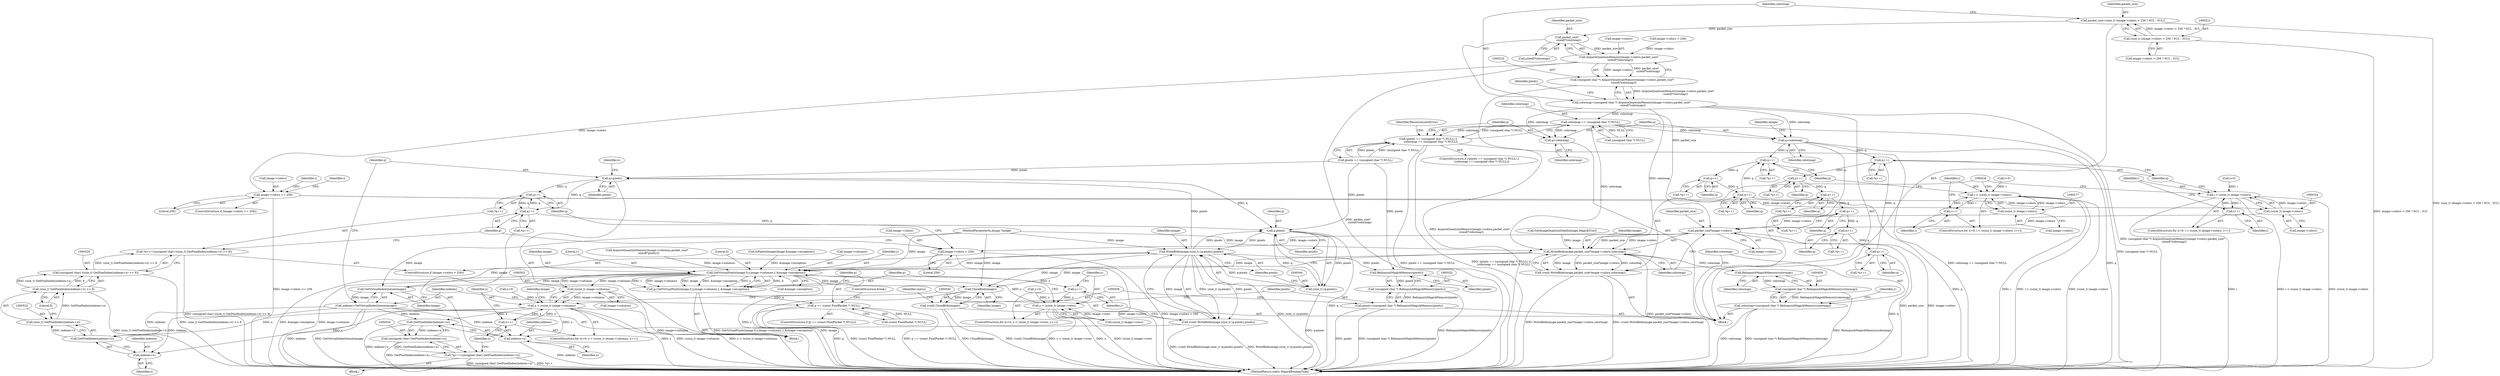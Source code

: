 digraph "0_ImageMagick_10b3823a7619ed22d42764733eb052c4159bc8c1@API" {
"1000238" [label="(Call,packet_size*\n    sizeof(*colormap))"];
"1000218" [label="(Call,packet_size=(size_t) (image->colors > 256 ? 6UL : 3UL))"];
"1000220" [label="(Call,(size_t) (image->colors > 256 ? 6UL : 3UL))"];
"1000234" [label="(Call,AcquireQuantumMemory(image->colors,packet_size*\n    sizeof(*colormap)))"];
"1000232" [label="(Call,(unsigned char *) AcquireQuantumMemory(image->colors,packet_size*\n    sizeof(*colormap)))"];
"1000230" [label="(Call,colormap=(unsigned char *) AcquireQuantumMemory(image->colors,packet_size*\n    sizeof(*colormap)))"];
"1000250" [label="(Call,colormap == (unsigned char *) NULL)"];
"1000244" [label="(Call,(pixels == (unsigned char *) NULL) ||\n      (colormap == (unsigned char *) NULL))"];
"1000258" [label="(Call,q=colormap)"];
"1000261" [label="(Call,q=colormap)"];
"1000286" [label="(Call,q++)"];
"1000300" [label="(Call,q++)"];
"1000314" [label="(Call,q++)"];
"1000343" [label="(Call,q++)"];
"1000359" [label="(Call,q++)"];
"1000375" [label="(Call,q++)"];
"1000391" [label="(Call,q++)"];
"1000407" [label="(Call,q++)"];
"1000423" [label="(Call,q++)"];
"1000439" [label="(Call,WriteBlob(image,packet_size*image->colors,colormap))"];
"1000437" [label="(Call,(void) WriteBlob(image,packet_size*image->colors,colormap))"];
"1000451" [label="(Call,RelinquishMagickMemory(colormap))"];
"1000449" [label="(Call,(unsigned char *) RelinquishMagickMemory(colormap))"];
"1000447" [label="(Call,colormap=(unsigned char *) RelinquishMagickMemory(colormap))"];
"1000469" [label="(Call,GetVirtualPixels(image,0,y,image->columns,1,&image->exception))"];
"1000464" [label="(Call,y++)"];
"1000457" [label="(Call,y < (ssize_t) image->rows)"];
"1000467" [label="(Call,p=GetVirtualPixels(image,0,y,image->columns,1,&image->exception))"];
"1000482" [label="(Call,p == (const PixelPacket *) NULL)"];
"1000490" [label="(Call,GetVirtualIndexQueue(image))"];
"1000488" [label="(Call,indexes=GetVirtualIndexQueue(image))"];
"1000524" [label="(Call,GetPixelIndex(indexes+x))"];
"1000522" [label="(Call,(size_t) GetPixelIndex(indexes+x))"];
"1000521" [label="(Call,(size_t) GetPixelIndex(indexes+x) >> 8)"];
"1000519" [label="(Call,(unsigned char) ((size_t) GetPixelIndex(indexes+x) >> 8))"];
"1000515" [label="(Call,*q++=(unsigned char) ((size_t) GetPixelIndex(indexes+x) >> 8))"];
"1000525" [label="(Call,indexes+x)"];
"1000535" [label="(Call,GetPixelIndex(indexes+x))"];
"1000533" [label="(Call,(unsigned char) GetPixelIndex(indexes+x))"];
"1000529" [label="(Call,*q++=(unsigned char) GetPixelIndex(indexes+x))"];
"1000536" [label="(Call,indexes+x)"];
"1000541" [label="(Call,WriteBlob(image,(size_t) (q-pixels),pixels))"];
"1000492" [label="(Call,q=pixels)"];
"1000517" [label="(Call,q++)"];
"1000531" [label="(Call,q++)"];
"1000545" [label="(Call,q-pixels)"];
"1000543" [label="(Call,(size_t) (q-pixels))"];
"1000539" [label="(Call,(void) WriteBlob(image,(size_t) (q-pixels),pixels))"];
"1000553" [label="(Call,RelinquishMagickMemory(pixels))"];
"1000551" [label="(Call,(unsigned char *) RelinquishMagickMemory(pixels))"];
"1000549" [label="(Call,pixels=(unsigned char *) RelinquishMagickMemory(pixels))"];
"1000557" [label="(Call,CloseBlob(image))"];
"1000555" [label="(Call,(void) CloseBlob(image))"];
"1000501" [label="(Call,(ssize_t) image->columns)"];
"1000499" [label="(Call,x < (ssize_t) image->columns)"];
"1000506" [label="(Call,x++)"];
"1000265" [label="(Call,image->colors <= 256)"];
"1000276" [label="(Call,(ssize_t) image->colors)"];
"1000274" [label="(Call,i < (ssize_t) image->colors)"];
"1000281" [label="(Call,i++)"];
"1000441" [label="(Call,packet_size*image->colors)"];
"1000510" [label="(Call,image->colors > 256)"];
"1000333" [label="(Call,(ssize_t) image->colors)"];
"1000331" [label="(Call,i < (ssize_t) image->colors)"];
"1000338" [label="(Call,i++)"];
"1000533" [label="(Call,(unsigned char) GetPixelIndex(indexes+x))"];
"1000265" [label="(Call,image->colors <= 256)"];
"1000339" [label="(Identifier,i)"];
"1000106" [label="(MethodParameterIn,Image *image)"];
"1000546" [label="(Identifier,q)"];
"1000541" [label="(Call,WriteBlob(image,(size_t) (q-pixels),pixels))"];
"1000246" [label="(Identifier,pixels)"];
"1000539" [label="(Call,(void) WriteBlob(image,(size_t) (q-pixels),pixels))"];
"1000269" [label="(Literal,256)"];
"1000499" [label="(Call,x < (ssize_t) image->columns)"];
"1000560" [label="(Identifier,status)"];
"1000506" [label="(Call,x++)"];
"1000495" [label="(ControlStructure,for (x=0; x < (ssize_t) image->columns; x++))"];
"1000448" [label="(Identifier,colormap)"];
"1000488" [label="(Call,indexes=GetVirtualIndexQueue(image))"];
"1000406" [label="(Call,*q++)"];
"1000515" [label="(Call,*q++=(unsigned char) ((size_t) GetPixelIndex(indexes+x) >> 8))"];
"1000484" [label="(Call,(const PixelPacket *) NULL)"];
"1000549" [label="(Call,pixels=(unsigned char *) RelinquishMagickMemory(pixels))"];
"1000286" [label="(Call,q++)"];
"1000287" [label="(Identifier,q)"];
"1000259" [label="(Identifier,q)"];
"1000282" [label="(Identifier,i)"];
"1000489" [label="(Identifier,indexes)"];
"1000239" [label="(Identifier,packet_size)"];
"1000252" [label="(Call,(unsigned char *) NULL)"];
"1000107" [label="(Block,)"];
"1000530" [label="(Call,*q++)"];
"1000503" [label="(Call,image->columns)"];
"1000263" [label="(Identifier,colormap)"];
"1000443" [label="(Call,image->colors)"];
"1000511" [label="(Call,image->colors)"];
"1000258" [label="(Call,q=colormap)"];
"1000343" [label="(Call,q++)"];
"1000359" [label="(Call,q++)"];
"1000267" [label="(Identifier,image)"];
"1000220" [label="(Call,(size_t) (image->colors > 256 ? 6UL : 3UL))"];
"1000391" [label="(Call,q++)"];
"1000467" [label="(Call,p=GetVirtualPixels(image,0,y,image->columns,1,&image->exception))"];
"1000274" [label="(Call,i < (ssize_t) image->colors)"];
"1000271" [label="(Call,i=0)"];
"1000243" [label="(ControlStructure,if ((pixels == (unsigned char *) NULL) ||\n      (colormap == (unsigned char *) NULL)))"];
"1000360" [label="(Identifier,q)"];
"1000442" [label="(Identifier,packet_size)"];
"1000313" [label="(Call,*q++)"];
"1000392" [label="(Identifier,q)"];
"1000561" [label="(MethodReturn,static MagickBooleanType)"];
"1000424" [label="(Identifier,q)"];
"1000465" [label="(Identifier,y)"];
"1000264" [label="(ControlStructure,if (image->colors <= 256))"];
"1000464" [label="(Call,y++)"];
"1000408" [label="(Identifier,q)"];
"1000512" [label="(Identifier,image)"];
"1000516" [label="(Call,*q++)"];
"1000526" [label="(Identifier,indexes)"];
"1000440" [label="(Identifier,image)"];
"1000483" [label="(Identifier,p)"];
"1000508" [label="(Block,)"];
"1000477" [label="(Call,&image->exception)"];
"1000281" [label="(Call,i++)"];
"1000522" [label="(Call,(size_t) GetPixelIndex(indexes+x))"];
"1000491" [label="(Identifier,image)"];
"1000472" [label="(Identifier,y)"];
"1000240" [label="(Call,sizeof(*colormap))"];
"1000494" [label="(Identifier,pixels)"];
"1000285" [label="(Call,*q++)"];
"1000452" [label="(Identifier,colormap)"];
"1000235" [label="(Call,image->colors)"];
"1000278" [label="(Call,image->colors)"];
"1000518" [label="(Identifier,q)"];
"1000493" [label="(Identifier,q)"];
"1000536" [label="(Call,indexes+x)"];
"1000231" [label="(Identifier,colormap)"];
"1000519" [label="(Call,(unsigned char) ((size_t) GetPixelIndex(indexes+x) >> 8))"];
"1000557" [label="(Call,CloseBlob(image))"];
"1000446" [label="(Identifier,colormap)"];
"1000547" [label="(Identifier,pixels)"];
"1000223" [label="(Call,image->colors > 256)"];
"1000375" [label="(Call,q++)"];
"1000230" [label="(Call,colormap=(unsigned char *) AcquireQuantumMemory(image->colors,packet_size*\n    sizeof(*colormap)))"];
"1000390" [label="(Call,*q++)"];
"1000469" [label="(Call,GetVirtualPixels(image,0,y,image->columns,1,&image->exception))"];
"1000455" [label="(Identifier,y)"];
"1000545" [label="(Call,q-pixels)"];
"1000272" [label="(Identifier,i)"];
"1000276" [label="(Call,(ssize_t) image->colors)"];
"1000451" [label="(Call,RelinquishMagickMemory(colormap))"];
"1000470" [label="(Identifier,image)"];
"1000344" [label="(Identifier,q)"];
"1000487" [label="(ControlStructure,break;)"];
"1000457" [label="(Call,y < (ssize_t) image->rows)"];
"1000275" [label="(Identifier,i)"];
"1000555" [label="(Call,(void) CloseBlob(image))"];
"1000501" [label="(Call,(ssize_t) image->columns)"];
"1000315" [label="(Identifier,q)"];
"1000218" [label="(Call,packet_size=(size_t) (image->colors > 256 ? 6UL : 3UL))"];
"1000466" [label="(Block,)"];
"1000338" [label="(Call,i++)"];
"1000548" [label="(Identifier,pixels)"];
"1000500" [label="(Identifier,x)"];
"1000553" [label="(Call,RelinquishMagickMemory(pixels))"];
"1000458" [label="(Identifier,y)"];
"1000441" [label="(Call,packet_size*image->colors)"];
"1000332" [label="(Identifier,i)"];
"1000449" [label="(Call,(unsigned char *) RelinquishMagickMemory(colormap))"];
"1000532" [label="(Identifier,q)"];
"1000537" [label="(Identifier,indexes)"];
"1000507" [label="(Identifier,x)"];
"1000219" [label="(Identifier,packet_size)"];
"1000327" [label="(ControlStructure,for (i=0; i < (ssize_t) image->colors; i++))"];
"1000529" [label="(Call,*q++=(unsigned char) GetPixelIndex(indexes+x))"];
"1000222" [label="(Call,image->colors > 256 ? 6UL : 3UL)"];
"1000514" [label="(Literal,256)"];
"1000195" [label="(Call,GetImageQuantumDepth(image,MagickTrue))"];
"1000329" [label="(Identifier,i)"];
"1000476" [label="(Literal,1)"];
"1000482" [label="(Call,p == (const PixelPacket *) NULL)"];
"1000250" [label="(Call,colormap == (unsigned char *) NULL)"];
"1000517" [label="(Call,q++)"];
"1000245" [label="(Call,pixels == (unsigned char *) NULL)"];
"1000538" [label="(Identifier,x)"];
"1000328" [label="(Call,i=0)"];
"1000299" [label="(Call,*q++)"];
"1000331" [label="(Call,i < (ssize_t) image->colors)"];
"1000376" [label="(Identifier,q)"];
"1000232" [label="(Call,(unsigned char *) AcquireQuantumMemory(image->colors,packet_size*\n    sizeof(*colormap)))"];
"1000535" [label="(Call,GetPixelIndex(indexes+x))"];
"1000439" [label="(Call,WriteBlob(image,packet_size*image->colors,colormap))"];
"1000270" [label="(ControlStructure,for (i=0; i < (ssize_t) image->colors; i++))"];
"1000481" [label="(ControlStructure,if (p == (const PixelPacket *) NULL))"];
"1000492" [label="(Call,q=pixels)"];
"1000209" [label="(Call,AcquireQuantumMemory(image->columns,packet_size*\n    sizeof(*pixels)))"];
"1000525" [label="(Call,indexes+x)"];
"1000558" [label="(Identifier,image)"];
"1000551" [label="(Call,(unsigned char *) RelinquishMagickMemory(pixels))"];
"1000543" [label="(Call,(size_t) (q-pixels))"];
"1000554" [label="(Identifier,pixels)"];
"1000468" [label="(Identifier,p)"];
"1000422" [label="(Call,*q++)"];
"1000527" [label="(Identifier,x)"];
"1000333" [label="(Call,(ssize_t) image->colors)"];
"1000262" [label="(Identifier,q)"];
"1000256" [label="(Identifier,ResourceLimitError)"];
"1000234" [label="(Call,AcquireQuantumMemory(image->colors,packet_size*\n    sizeof(*colormap)))"];
"1000471" [label="(Literal,0)"];
"1000437" [label="(Call,(void) WriteBlob(image,packet_size*image->colors,colormap))"];
"1000407" [label="(Call,q++)"];
"1000531" [label="(Call,q++)"];
"1000447" [label="(Call,colormap=(unsigned char *) RelinquishMagickMemory(colormap))"];
"1000238" [label="(Call,packet_size*\n    sizeof(*colormap))"];
"1000181" [label="(Call,IsPaletteImage(image,&image->exception))"];
"1000261" [label="(Call,q=colormap)"];
"1000314" [label="(Call,q++)"];
"1000454" [label="(Call,y=0)"];
"1000509" [label="(ControlStructure,if (image->colors > 256))"];
"1000251" [label="(Identifier,colormap)"];
"1000542" [label="(Identifier,image)"];
"1000459" [label="(Call,(ssize_t) image->rows)"];
"1000496" [label="(Call,x=0)"];
"1000521" [label="(Call,(size_t) GetPixelIndex(indexes+x) >> 8)"];
"1000453" [label="(ControlStructure,for (y=0; y < (ssize_t) image->rows; y++))"];
"1000550" [label="(Identifier,pixels)"];
"1000301" [label="(Identifier,q)"];
"1000497" [label="(Identifier,x)"];
"1000244" [label="(Call,(pixels == (unsigned char *) NULL) ||\n      (colormap == (unsigned char *) NULL))"];
"1000524" [label="(Call,GetPixelIndex(indexes+x))"];
"1000490" [label="(Call,GetVirtualIndexQueue(image))"];
"1000335" [label="(Call,image->colors)"];
"1000358" [label="(Call,*q++)"];
"1000260" [label="(Identifier,colormap)"];
"1000300" [label="(Call,q++)"];
"1000423" [label="(Call,q++)"];
"1000473" [label="(Call,image->columns)"];
"1000510" [label="(Call,image->colors > 256)"];
"1000528" [label="(Literal,8)"];
"1000342" [label="(Call,*q++)"];
"1000374" [label="(Call,*q++)"];
"1000266" [label="(Call,image->colors)"];
"1000238" -> "1000234"  [label="AST: "];
"1000238" -> "1000240"  [label="CFG: "];
"1000239" -> "1000238"  [label="AST: "];
"1000240" -> "1000238"  [label="AST: "];
"1000234" -> "1000238"  [label="CFG: "];
"1000238" -> "1000234"  [label="DDG: packet_size"];
"1000218" -> "1000238"  [label="DDG: packet_size"];
"1000238" -> "1000441"  [label="DDG: packet_size"];
"1000218" -> "1000107"  [label="AST: "];
"1000218" -> "1000220"  [label="CFG: "];
"1000219" -> "1000218"  [label="AST: "];
"1000220" -> "1000218"  [label="AST: "];
"1000231" -> "1000218"  [label="CFG: "];
"1000218" -> "1000561"  [label="DDG: (size_t) (image->colors > 256 ? 6UL : 3UL)"];
"1000220" -> "1000218"  [label="DDG: image->colors > 256 ? 6UL : 3UL"];
"1000220" -> "1000222"  [label="CFG: "];
"1000221" -> "1000220"  [label="AST: "];
"1000222" -> "1000220"  [label="AST: "];
"1000220" -> "1000561"  [label="DDG: image->colors > 256 ? 6UL : 3UL"];
"1000234" -> "1000232"  [label="AST: "];
"1000235" -> "1000234"  [label="AST: "];
"1000232" -> "1000234"  [label="CFG: "];
"1000234" -> "1000561"  [label="DDG: packet_size*\n    sizeof(*colormap)"];
"1000234" -> "1000232"  [label="DDG: image->colors"];
"1000234" -> "1000232"  [label="DDG: packet_size*\n    sizeof(*colormap)"];
"1000223" -> "1000234"  [label="DDG: image->colors"];
"1000234" -> "1000265"  [label="DDG: image->colors"];
"1000232" -> "1000230"  [label="AST: "];
"1000233" -> "1000232"  [label="AST: "];
"1000230" -> "1000232"  [label="CFG: "];
"1000232" -> "1000561"  [label="DDG: AcquireQuantumMemory(image->colors,packet_size*\n    sizeof(*colormap))"];
"1000232" -> "1000230"  [label="DDG: AcquireQuantumMemory(image->colors,packet_size*\n    sizeof(*colormap))"];
"1000230" -> "1000107"  [label="AST: "];
"1000231" -> "1000230"  [label="AST: "];
"1000246" -> "1000230"  [label="CFG: "];
"1000230" -> "1000561"  [label="DDG: (unsigned char *) AcquireQuantumMemory(image->colors,packet_size*\n    sizeof(*colormap))"];
"1000230" -> "1000250"  [label="DDG: colormap"];
"1000230" -> "1000258"  [label="DDG: colormap"];
"1000230" -> "1000261"  [label="DDG: colormap"];
"1000230" -> "1000439"  [label="DDG: colormap"];
"1000250" -> "1000244"  [label="AST: "];
"1000250" -> "1000252"  [label="CFG: "];
"1000251" -> "1000250"  [label="AST: "];
"1000252" -> "1000250"  [label="AST: "];
"1000244" -> "1000250"  [label="CFG: "];
"1000250" -> "1000561"  [label="DDG: (unsigned char *) NULL"];
"1000250" -> "1000244"  [label="DDG: colormap"];
"1000250" -> "1000244"  [label="DDG: (unsigned char *) NULL"];
"1000252" -> "1000250"  [label="DDG: NULL"];
"1000250" -> "1000258"  [label="DDG: colormap"];
"1000250" -> "1000261"  [label="DDG: colormap"];
"1000250" -> "1000439"  [label="DDG: colormap"];
"1000244" -> "1000243"  [label="AST: "];
"1000244" -> "1000245"  [label="CFG: "];
"1000245" -> "1000244"  [label="AST: "];
"1000256" -> "1000244"  [label="CFG: "];
"1000259" -> "1000244"  [label="CFG: "];
"1000244" -> "1000561"  [label="DDG: (pixels == (unsigned char *) NULL) ||\n      (colormap == (unsigned char *) NULL)"];
"1000244" -> "1000561"  [label="DDG: colormap == (unsigned char *) NULL"];
"1000244" -> "1000561"  [label="DDG: pixels == (unsigned char *) NULL"];
"1000245" -> "1000244"  [label="DDG: pixels"];
"1000245" -> "1000244"  [label="DDG: (unsigned char *) NULL"];
"1000258" -> "1000107"  [label="AST: "];
"1000258" -> "1000260"  [label="CFG: "];
"1000259" -> "1000258"  [label="AST: "];
"1000260" -> "1000258"  [label="AST: "];
"1000262" -> "1000258"  [label="CFG: "];
"1000261" -> "1000107"  [label="AST: "];
"1000261" -> "1000263"  [label="CFG: "];
"1000262" -> "1000261"  [label="AST: "];
"1000263" -> "1000261"  [label="AST: "];
"1000267" -> "1000261"  [label="CFG: "];
"1000261" -> "1000561"  [label="DDG: q"];
"1000261" -> "1000286"  [label="DDG: q"];
"1000261" -> "1000343"  [label="DDG: q"];
"1000286" -> "1000285"  [label="AST: "];
"1000286" -> "1000287"  [label="CFG: "];
"1000287" -> "1000286"  [label="AST: "];
"1000285" -> "1000286"  [label="CFG: "];
"1000314" -> "1000286"  [label="DDG: q"];
"1000286" -> "1000300"  [label="DDG: q"];
"1000300" -> "1000299"  [label="AST: "];
"1000300" -> "1000301"  [label="CFG: "];
"1000301" -> "1000300"  [label="AST: "];
"1000299" -> "1000300"  [label="CFG: "];
"1000300" -> "1000314"  [label="DDG: q"];
"1000314" -> "1000313"  [label="AST: "];
"1000314" -> "1000315"  [label="CFG: "];
"1000315" -> "1000314"  [label="AST: "];
"1000313" -> "1000314"  [label="CFG: "];
"1000314" -> "1000561"  [label="DDG: q"];
"1000343" -> "1000342"  [label="AST: "];
"1000343" -> "1000344"  [label="CFG: "];
"1000344" -> "1000343"  [label="AST: "];
"1000342" -> "1000343"  [label="CFG: "];
"1000423" -> "1000343"  [label="DDG: q"];
"1000343" -> "1000359"  [label="DDG: q"];
"1000359" -> "1000358"  [label="AST: "];
"1000359" -> "1000360"  [label="CFG: "];
"1000360" -> "1000359"  [label="AST: "];
"1000358" -> "1000359"  [label="CFG: "];
"1000359" -> "1000375"  [label="DDG: q"];
"1000375" -> "1000374"  [label="AST: "];
"1000375" -> "1000376"  [label="CFG: "];
"1000376" -> "1000375"  [label="AST: "];
"1000374" -> "1000375"  [label="CFG: "];
"1000375" -> "1000391"  [label="DDG: q"];
"1000391" -> "1000390"  [label="AST: "];
"1000391" -> "1000392"  [label="CFG: "];
"1000392" -> "1000391"  [label="AST: "];
"1000390" -> "1000391"  [label="CFG: "];
"1000391" -> "1000407"  [label="DDG: q"];
"1000407" -> "1000406"  [label="AST: "];
"1000407" -> "1000408"  [label="CFG: "];
"1000408" -> "1000407"  [label="AST: "];
"1000406" -> "1000407"  [label="CFG: "];
"1000407" -> "1000423"  [label="DDG: q"];
"1000423" -> "1000422"  [label="AST: "];
"1000423" -> "1000424"  [label="CFG: "];
"1000424" -> "1000423"  [label="AST: "];
"1000422" -> "1000423"  [label="CFG: "];
"1000423" -> "1000561"  [label="DDG: q"];
"1000439" -> "1000437"  [label="AST: "];
"1000439" -> "1000446"  [label="CFG: "];
"1000440" -> "1000439"  [label="AST: "];
"1000441" -> "1000439"  [label="AST: "];
"1000446" -> "1000439"  [label="AST: "];
"1000437" -> "1000439"  [label="CFG: "];
"1000439" -> "1000561"  [label="DDG: packet_size*image->colors"];
"1000439" -> "1000437"  [label="DDG: image"];
"1000439" -> "1000437"  [label="DDG: packet_size*image->colors"];
"1000439" -> "1000437"  [label="DDG: colormap"];
"1000195" -> "1000439"  [label="DDG: image"];
"1000106" -> "1000439"  [label="DDG: image"];
"1000441" -> "1000439"  [label="DDG: packet_size"];
"1000441" -> "1000439"  [label="DDG: image->colors"];
"1000439" -> "1000451"  [label="DDG: colormap"];
"1000439" -> "1000469"  [label="DDG: image"];
"1000439" -> "1000557"  [label="DDG: image"];
"1000437" -> "1000107"  [label="AST: "];
"1000438" -> "1000437"  [label="AST: "];
"1000448" -> "1000437"  [label="CFG: "];
"1000437" -> "1000561"  [label="DDG: (void) WriteBlob(image,packet_size*image->colors,colormap)"];
"1000437" -> "1000561"  [label="DDG: WriteBlob(image,packet_size*image->colors,colormap)"];
"1000451" -> "1000449"  [label="AST: "];
"1000451" -> "1000452"  [label="CFG: "];
"1000452" -> "1000451"  [label="AST: "];
"1000449" -> "1000451"  [label="CFG: "];
"1000451" -> "1000449"  [label="DDG: colormap"];
"1000449" -> "1000447"  [label="AST: "];
"1000450" -> "1000449"  [label="AST: "];
"1000447" -> "1000449"  [label="CFG: "];
"1000449" -> "1000561"  [label="DDG: RelinquishMagickMemory(colormap)"];
"1000449" -> "1000447"  [label="DDG: RelinquishMagickMemory(colormap)"];
"1000447" -> "1000107"  [label="AST: "];
"1000448" -> "1000447"  [label="AST: "];
"1000455" -> "1000447"  [label="CFG: "];
"1000447" -> "1000561"  [label="DDG: (unsigned char *) RelinquishMagickMemory(colormap)"];
"1000447" -> "1000561"  [label="DDG: colormap"];
"1000469" -> "1000467"  [label="AST: "];
"1000469" -> "1000477"  [label="CFG: "];
"1000470" -> "1000469"  [label="AST: "];
"1000471" -> "1000469"  [label="AST: "];
"1000472" -> "1000469"  [label="AST: "];
"1000473" -> "1000469"  [label="AST: "];
"1000476" -> "1000469"  [label="AST: "];
"1000477" -> "1000469"  [label="AST: "];
"1000467" -> "1000469"  [label="CFG: "];
"1000469" -> "1000561"  [label="DDG: y"];
"1000469" -> "1000561"  [label="DDG: &image->exception"];
"1000469" -> "1000561"  [label="DDG: image->columns"];
"1000469" -> "1000464"  [label="DDG: y"];
"1000469" -> "1000467"  [label="DDG: 0"];
"1000469" -> "1000467"  [label="DDG: 1"];
"1000469" -> "1000467"  [label="DDG: image->columns"];
"1000469" -> "1000467"  [label="DDG: image"];
"1000469" -> "1000467"  [label="DDG: &image->exception"];
"1000469" -> "1000467"  [label="DDG: y"];
"1000541" -> "1000469"  [label="DDG: image"];
"1000106" -> "1000469"  [label="DDG: image"];
"1000457" -> "1000469"  [label="DDG: y"];
"1000209" -> "1000469"  [label="DDG: image->columns"];
"1000501" -> "1000469"  [label="DDG: image->columns"];
"1000181" -> "1000469"  [label="DDG: &image->exception"];
"1000469" -> "1000490"  [label="DDG: image"];
"1000469" -> "1000501"  [label="DDG: image->columns"];
"1000469" -> "1000557"  [label="DDG: image"];
"1000464" -> "1000453"  [label="AST: "];
"1000464" -> "1000465"  [label="CFG: "];
"1000465" -> "1000464"  [label="AST: "];
"1000458" -> "1000464"  [label="CFG: "];
"1000464" -> "1000457"  [label="DDG: y"];
"1000457" -> "1000453"  [label="AST: "];
"1000457" -> "1000459"  [label="CFG: "];
"1000458" -> "1000457"  [label="AST: "];
"1000459" -> "1000457"  [label="AST: "];
"1000468" -> "1000457"  [label="CFG: "];
"1000550" -> "1000457"  [label="CFG: "];
"1000457" -> "1000561"  [label="DDG: (ssize_t) image->rows"];
"1000457" -> "1000561"  [label="DDG: y < (ssize_t) image->rows"];
"1000457" -> "1000561"  [label="DDG: y"];
"1000454" -> "1000457"  [label="DDG: y"];
"1000459" -> "1000457"  [label="DDG: image->rows"];
"1000467" -> "1000466"  [label="AST: "];
"1000468" -> "1000467"  [label="AST: "];
"1000483" -> "1000467"  [label="CFG: "];
"1000467" -> "1000561"  [label="DDG: GetVirtualPixels(image,0,y,image->columns,1,&image->exception)"];
"1000467" -> "1000482"  [label="DDG: p"];
"1000482" -> "1000481"  [label="AST: "];
"1000482" -> "1000484"  [label="CFG: "];
"1000483" -> "1000482"  [label="AST: "];
"1000484" -> "1000482"  [label="AST: "];
"1000487" -> "1000482"  [label="CFG: "];
"1000489" -> "1000482"  [label="CFG: "];
"1000482" -> "1000561"  [label="DDG: p"];
"1000482" -> "1000561"  [label="DDG: (const PixelPacket *) NULL"];
"1000482" -> "1000561"  [label="DDG: p == (const PixelPacket *) NULL"];
"1000484" -> "1000482"  [label="DDG: NULL"];
"1000490" -> "1000488"  [label="AST: "];
"1000490" -> "1000491"  [label="CFG: "];
"1000491" -> "1000490"  [label="AST: "];
"1000488" -> "1000490"  [label="CFG: "];
"1000490" -> "1000488"  [label="DDG: image"];
"1000106" -> "1000490"  [label="DDG: image"];
"1000490" -> "1000541"  [label="DDG: image"];
"1000488" -> "1000466"  [label="AST: "];
"1000489" -> "1000488"  [label="AST: "];
"1000493" -> "1000488"  [label="CFG: "];
"1000488" -> "1000561"  [label="DDG: indexes"];
"1000488" -> "1000561"  [label="DDG: GetVirtualIndexQueue(image)"];
"1000488" -> "1000524"  [label="DDG: indexes"];
"1000488" -> "1000525"  [label="DDG: indexes"];
"1000488" -> "1000535"  [label="DDG: indexes"];
"1000488" -> "1000536"  [label="DDG: indexes"];
"1000524" -> "1000522"  [label="AST: "];
"1000524" -> "1000525"  [label="CFG: "];
"1000525" -> "1000524"  [label="AST: "];
"1000522" -> "1000524"  [label="CFG: "];
"1000524" -> "1000522"  [label="DDG: indexes+x"];
"1000499" -> "1000524"  [label="DDG: x"];
"1000522" -> "1000521"  [label="AST: "];
"1000523" -> "1000522"  [label="AST: "];
"1000528" -> "1000522"  [label="CFG: "];
"1000522" -> "1000521"  [label="DDG: GetPixelIndex(indexes+x)"];
"1000521" -> "1000519"  [label="AST: "];
"1000521" -> "1000528"  [label="CFG: "];
"1000528" -> "1000521"  [label="AST: "];
"1000519" -> "1000521"  [label="CFG: "];
"1000521" -> "1000561"  [label="DDG: (size_t) GetPixelIndex(indexes+x)"];
"1000521" -> "1000519"  [label="DDG: (size_t) GetPixelIndex(indexes+x)"];
"1000521" -> "1000519"  [label="DDG: 8"];
"1000519" -> "1000515"  [label="AST: "];
"1000520" -> "1000519"  [label="AST: "];
"1000515" -> "1000519"  [label="CFG: "];
"1000519" -> "1000561"  [label="DDG: (size_t) GetPixelIndex(indexes+x) >> 8"];
"1000519" -> "1000515"  [label="DDG: (size_t) GetPixelIndex(indexes+x) >> 8"];
"1000515" -> "1000509"  [label="AST: "];
"1000516" -> "1000515"  [label="AST: "];
"1000532" -> "1000515"  [label="CFG: "];
"1000515" -> "1000561"  [label="DDG: (unsigned char) ((size_t) GetPixelIndex(indexes+x) >> 8)"];
"1000525" -> "1000527"  [label="CFG: "];
"1000526" -> "1000525"  [label="AST: "];
"1000527" -> "1000525"  [label="AST: "];
"1000499" -> "1000525"  [label="DDG: x"];
"1000535" -> "1000533"  [label="AST: "];
"1000535" -> "1000536"  [label="CFG: "];
"1000536" -> "1000535"  [label="AST: "];
"1000533" -> "1000535"  [label="CFG: "];
"1000535" -> "1000561"  [label="DDG: indexes+x"];
"1000535" -> "1000533"  [label="DDG: indexes+x"];
"1000499" -> "1000535"  [label="DDG: x"];
"1000533" -> "1000529"  [label="AST: "];
"1000534" -> "1000533"  [label="AST: "];
"1000529" -> "1000533"  [label="CFG: "];
"1000533" -> "1000561"  [label="DDG: GetPixelIndex(indexes+x)"];
"1000533" -> "1000529"  [label="DDG: GetPixelIndex(indexes+x)"];
"1000529" -> "1000508"  [label="AST: "];
"1000530" -> "1000529"  [label="AST: "];
"1000507" -> "1000529"  [label="CFG: "];
"1000529" -> "1000561"  [label="DDG: (unsigned char) GetPixelIndex(indexes+x)"];
"1000529" -> "1000561"  [label="DDG: *q++"];
"1000536" -> "1000538"  [label="CFG: "];
"1000537" -> "1000536"  [label="AST: "];
"1000538" -> "1000536"  [label="AST: "];
"1000536" -> "1000561"  [label="DDG: indexes"];
"1000499" -> "1000536"  [label="DDG: x"];
"1000541" -> "1000539"  [label="AST: "];
"1000541" -> "1000548"  [label="CFG: "];
"1000542" -> "1000541"  [label="AST: "];
"1000543" -> "1000541"  [label="AST: "];
"1000548" -> "1000541"  [label="AST: "];
"1000539" -> "1000541"  [label="CFG: "];
"1000541" -> "1000561"  [label="DDG: (size_t) (q-pixels)"];
"1000541" -> "1000492"  [label="DDG: pixels"];
"1000541" -> "1000539"  [label="DDG: image"];
"1000541" -> "1000539"  [label="DDG: (size_t) (q-pixels)"];
"1000541" -> "1000539"  [label="DDG: pixels"];
"1000106" -> "1000541"  [label="DDG: image"];
"1000543" -> "1000541"  [label="DDG: q-pixels"];
"1000541" -> "1000545"  [label="DDG: pixels"];
"1000545" -> "1000541"  [label="DDG: pixels"];
"1000541" -> "1000553"  [label="DDG: pixels"];
"1000541" -> "1000557"  [label="DDG: image"];
"1000492" -> "1000466"  [label="AST: "];
"1000492" -> "1000494"  [label="CFG: "];
"1000493" -> "1000492"  [label="AST: "];
"1000494" -> "1000492"  [label="AST: "];
"1000497" -> "1000492"  [label="CFG: "];
"1000245" -> "1000492"  [label="DDG: pixels"];
"1000492" -> "1000517"  [label="DDG: q"];
"1000492" -> "1000531"  [label="DDG: q"];
"1000492" -> "1000545"  [label="DDG: q"];
"1000517" -> "1000516"  [label="AST: "];
"1000517" -> "1000518"  [label="CFG: "];
"1000518" -> "1000517"  [label="AST: "];
"1000516" -> "1000517"  [label="CFG: "];
"1000531" -> "1000517"  [label="DDG: q"];
"1000517" -> "1000531"  [label="DDG: q"];
"1000531" -> "1000530"  [label="AST: "];
"1000531" -> "1000532"  [label="CFG: "];
"1000532" -> "1000531"  [label="AST: "];
"1000530" -> "1000531"  [label="CFG: "];
"1000531" -> "1000545"  [label="DDG: q"];
"1000545" -> "1000543"  [label="AST: "];
"1000545" -> "1000547"  [label="CFG: "];
"1000546" -> "1000545"  [label="AST: "];
"1000547" -> "1000545"  [label="AST: "];
"1000543" -> "1000545"  [label="CFG: "];
"1000545" -> "1000561"  [label="DDG: q"];
"1000545" -> "1000543"  [label="DDG: q"];
"1000545" -> "1000543"  [label="DDG: pixels"];
"1000245" -> "1000545"  [label="DDG: pixels"];
"1000544" -> "1000543"  [label="AST: "];
"1000548" -> "1000543"  [label="CFG: "];
"1000543" -> "1000561"  [label="DDG: q-pixels"];
"1000539" -> "1000466"  [label="AST: "];
"1000540" -> "1000539"  [label="AST: "];
"1000465" -> "1000539"  [label="CFG: "];
"1000539" -> "1000561"  [label="DDG: (void) WriteBlob(image,(size_t) (q-pixels),pixels)"];
"1000539" -> "1000561"  [label="DDG: WriteBlob(image,(size_t) (q-pixels),pixels)"];
"1000553" -> "1000551"  [label="AST: "];
"1000553" -> "1000554"  [label="CFG: "];
"1000554" -> "1000553"  [label="AST: "];
"1000551" -> "1000553"  [label="CFG: "];
"1000553" -> "1000551"  [label="DDG: pixels"];
"1000245" -> "1000553"  [label="DDG: pixels"];
"1000551" -> "1000549"  [label="AST: "];
"1000552" -> "1000551"  [label="AST: "];
"1000549" -> "1000551"  [label="CFG: "];
"1000551" -> "1000561"  [label="DDG: RelinquishMagickMemory(pixels)"];
"1000551" -> "1000549"  [label="DDG: RelinquishMagickMemory(pixels)"];
"1000549" -> "1000107"  [label="AST: "];
"1000550" -> "1000549"  [label="AST: "];
"1000556" -> "1000549"  [label="CFG: "];
"1000549" -> "1000561"  [label="DDG: pixels"];
"1000549" -> "1000561"  [label="DDG: (unsigned char *) RelinquishMagickMemory(pixels)"];
"1000557" -> "1000555"  [label="AST: "];
"1000557" -> "1000558"  [label="CFG: "];
"1000558" -> "1000557"  [label="AST: "];
"1000555" -> "1000557"  [label="CFG: "];
"1000557" -> "1000561"  [label="DDG: image"];
"1000557" -> "1000555"  [label="DDG: image"];
"1000106" -> "1000557"  [label="DDG: image"];
"1000555" -> "1000107"  [label="AST: "];
"1000556" -> "1000555"  [label="AST: "];
"1000560" -> "1000555"  [label="CFG: "];
"1000555" -> "1000561"  [label="DDG: CloseBlob(image)"];
"1000555" -> "1000561"  [label="DDG: (void) CloseBlob(image)"];
"1000501" -> "1000499"  [label="AST: "];
"1000501" -> "1000503"  [label="CFG: "];
"1000502" -> "1000501"  [label="AST: "];
"1000503" -> "1000501"  [label="AST: "];
"1000499" -> "1000501"  [label="CFG: "];
"1000501" -> "1000561"  [label="DDG: image->columns"];
"1000501" -> "1000499"  [label="DDG: image->columns"];
"1000499" -> "1000495"  [label="AST: "];
"1000500" -> "1000499"  [label="AST: "];
"1000512" -> "1000499"  [label="CFG: "];
"1000540" -> "1000499"  [label="CFG: "];
"1000499" -> "1000561"  [label="DDG: x < (ssize_t) image->columns"];
"1000499" -> "1000561"  [label="DDG: x"];
"1000499" -> "1000561"  [label="DDG: (ssize_t) image->columns"];
"1000506" -> "1000499"  [label="DDG: x"];
"1000496" -> "1000499"  [label="DDG: x"];
"1000499" -> "1000506"  [label="DDG: x"];
"1000506" -> "1000495"  [label="AST: "];
"1000506" -> "1000507"  [label="CFG: "];
"1000507" -> "1000506"  [label="AST: "];
"1000500" -> "1000506"  [label="CFG: "];
"1000265" -> "1000264"  [label="AST: "];
"1000265" -> "1000269"  [label="CFG: "];
"1000266" -> "1000265"  [label="AST: "];
"1000269" -> "1000265"  [label="AST: "];
"1000272" -> "1000265"  [label="CFG: "];
"1000329" -> "1000265"  [label="CFG: "];
"1000265" -> "1000561"  [label="DDG: image->colors <= 256"];
"1000265" -> "1000276"  [label="DDG: image->colors"];
"1000265" -> "1000333"  [label="DDG: image->colors"];
"1000276" -> "1000274"  [label="AST: "];
"1000276" -> "1000278"  [label="CFG: "];
"1000277" -> "1000276"  [label="AST: "];
"1000278" -> "1000276"  [label="AST: "];
"1000274" -> "1000276"  [label="CFG: "];
"1000276" -> "1000274"  [label="DDG: image->colors"];
"1000276" -> "1000441"  [label="DDG: image->colors"];
"1000274" -> "1000270"  [label="AST: "];
"1000275" -> "1000274"  [label="AST: "];
"1000287" -> "1000274"  [label="CFG: "];
"1000438" -> "1000274"  [label="CFG: "];
"1000274" -> "1000561"  [label="DDG: i"];
"1000274" -> "1000561"  [label="DDG: i < (ssize_t) image->colors"];
"1000274" -> "1000561"  [label="DDG: (ssize_t) image->colors"];
"1000281" -> "1000274"  [label="DDG: i"];
"1000271" -> "1000274"  [label="DDG: i"];
"1000274" -> "1000281"  [label="DDG: i"];
"1000281" -> "1000270"  [label="AST: "];
"1000281" -> "1000282"  [label="CFG: "];
"1000282" -> "1000281"  [label="AST: "];
"1000275" -> "1000281"  [label="CFG: "];
"1000441" -> "1000443"  [label="CFG: "];
"1000442" -> "1000441"  [label="AST: "];
"1000443" -> "1000441"  [label="AST: "];
"1000446" -> "1000441"  [label="CFG: "];
"1000441" -> "1000561"  [label="DDG: packet_size"];
"1000441" -> "1000561"  [label="DDG: image->colors"];
"1000333" -> "1000441"  [label="DDG: image->colors"];
"1000441" -> "1000510"  [label="DDG: image->colors"];
"1000510" -> "1000509"  [label="AST: "];
"1000510" -> "1000514"  [label="CFG: "];
"1000511" -> "1000510"  [label="AST: "];
"1000514" -> "1000510"  [label="AST: "];
"1000518" -> "1000510"  [label="CFG: "];
"1000532" -> "1000510"  [label="CFG: "];
"1000510" -> "1000561"  [label="DDG: image->colors"];
"1000510" -> "1000561"  [label="DDG: image->colors > 256"];
"1000333" -> "1000331"  [label="AST: "];
"1000333" -> "1000335"  [label="CFG: "];
"1000334" -> "1000333"  [label="AST: "];
"1000335" -> "1000333"  [label="AST: "];
"1000331" -> "1000333"  [label="CFG: "];
"1000333" -> "1000331"  [label="DDG: image->colors"];
"1000331" -> "1000327"  [label="AST: "];
"1000332" -> "1000331"  [label="AST: "];
"1000344" -> "1000331"  [label="CFG: "];
"1000438" -> "1000331"  [label="CFG: "];
"1000331" -> "1000561"  [label="DDG: i < (ssize_t) image->colors"];
"1000331" -> "1000561"  [label="DDG: (ssize_t) image->colors"];
"1000331" -> "1000561"  [label="DDG: i"];
"1000338" -> "1000331"  [label="DDG: i"];
"1000328" -> "1000331"  [label="DDG: i"];
"1000331" -> "1000338"  [label="DDG: i"];
"1000338" -> "1000327"  [label="AST: "];
"1000338" -> "1000339"  [label="CFG: "];
"1000339" -> "1000338"  [label="AST: "];
"1000332" -> "1000338"  [label="CFG: "];
}
